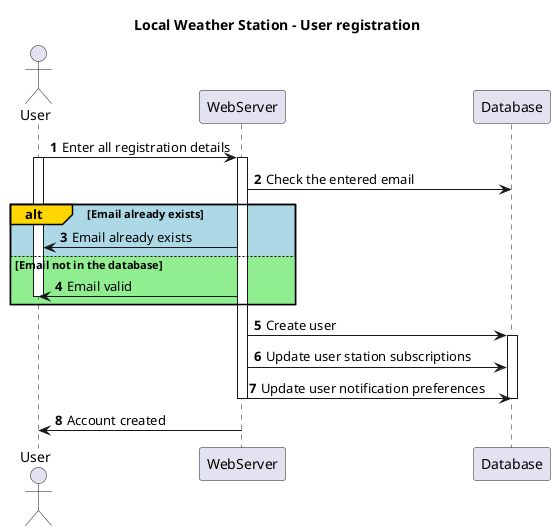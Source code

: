 @startuml
'https://plantuml.com/sequence-diagram
title Local Weather Station - User registration
autonumber
actor User
participant WebServer
participant Database

User -> WebServer: Enter all registration details
activate User
activate WebServer
WebServer -> Database: Check the entered email
alt#Gold #LightBlue Email already exists
    WebServer -> User: Email already exists
else #LightGreen Email not in the database
    WebServer -> User: Email valid
    deactivate User
end
WebServer -> Database: Create user
activate Database
WebServer -> Database: Update user station subscriptions
WebServer -> Database: Update user notification preferences
deactivate Database
deactivate WebServer
WebServer -> User: Account created
deactivate User
@enduml